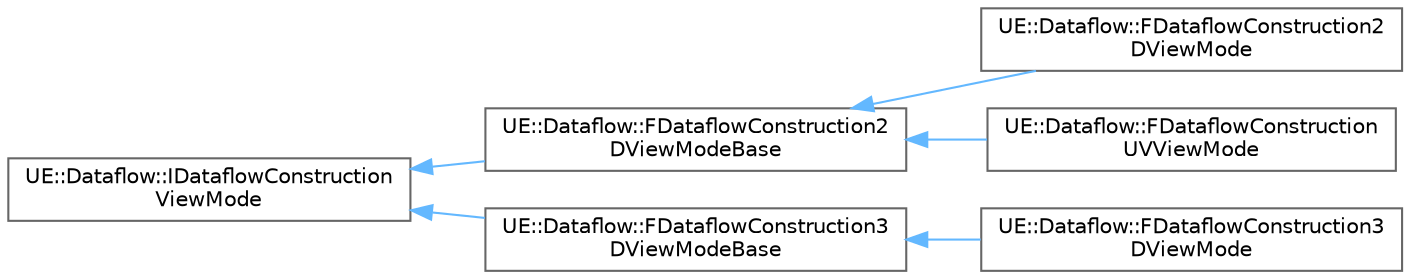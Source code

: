digraph "Graphical Class Hierarchy"
{
 // INTERACTIVE_SVG=YES
 // LATEX_PDF_SIZE
  bgcolor="transparent";
  edge [fontname=Helvetica,fontsize=10,labelfontname=Helvetica,labelfontsize=10];
  node [fontname=Helvetica,fontsize=10,shape=box,height=0.2,width=0.4];
  rankdir="LR";
  Node0 [id="Node000000",label="UE::Dataflow::IDataflowConstruction\lViewMode",height=0.2,width=0.4,color="grey40", fillcolor="white", style="filled",URL="$da/d0a/classUE_1_1Dataflow_1_1IDataflowConstructionViewMode.html",tooltip=" "];
  Node0 -> Node1 [id="edge9104_Node000000_Node000001",dir="back",color="steelblue1",style="solid",tooltip=" "];
  Node1 [id="Node000001",label="UE::Dataflow::FDataflowConstruction2\lDViewModeBase",height=0.2,width=0.4,color="grey40", fillcolor="white", style="filled",URL="$dd/d92/classUE_1_1Dataflow_1_1FDataflowConstruction2DViewModeBase.html",tooltip=" "];
  Node1 -> Node2 [id="edge9105_Node000001_Node000002",dir="back",color="steelblue1",style="solid",tooltip=" "];
  Node2 [id="Node000002",label="UE::Dataflow::FDataflowConstruction2\lDViewMode",height=0.2,width=0.4,color="grey40", fillcolor="white", style="filled",URL="$d2/d8a/classUE_1_1Dataflow_1_1FDataflowConstruction2DViewMode.html",tooltip=" "];
  Node1 -> Node3 [id="edge9106_Node000001_Node000003",dir="back",color="steelblue1",style="solid",tooltip=" "];
  Node3 [id="Node000003",label="UE::Dataflow::FDataflowConstruction\lUVViewMode",height=0.2,width=0.4,color="grey40", fillcolor="white", style="filled",URL="$dd/def/classUE_1_1Dataflow_1_1FDataflowConstructionUVViewMode.html",tooltip=" "];
  Node0 -> Node4 [id="edge9107_Node000000_Node000004",dir="back",color="steelblue1",style="solid",tooltip=" "];
  Node4 [id="Node000004",label="UE::Dataflow::FDataflowConstruction3\lDViewModeBase",height=0.2,width=0.4,color="grey40", fillcolor="white", style="filled",URL="$d4/d0d/classUE_1_1Dataflow_1_1FDataflowConstruction3DViewModeBase.html",tooltip=" "];
  Node4 -> Node5 [id="edge9108_Node000004_Node000005",dir="back",color="steelblue1",style="solid",tooltip=" "];
  Node5 [id="Node000005",label="UE::Dataflow::FDataflowConstruction3\lDViewMode",height=0.2,width=0.4,color="grey40", fillcolor="white", style="filled",URL="$df/dcc/classUE_1_1Dataflow_1_1FDataflowConstruction3DViewMode.html",tooltip=" "];
}
